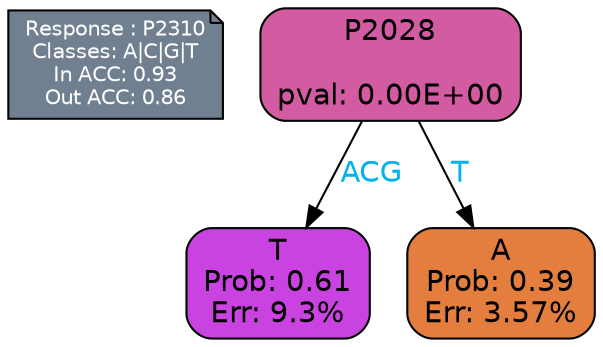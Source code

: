 digraph Tree {
node [shape=box, style="filled, rounded", color="black", fontname=helvetica] ;
graph [ranksep=equally, splines=polylines, bgcolor=transparent, dpi=600] ;
edge [fontname=helvetica] ;
LEGEND [label="Response : P2310
Classes: A|C|G|T
In ACC: 0.93
Out ACC: 0.86
",shape=note,align=left,style=filled,fillcolor="slategray",fontcolor="white",fontsize=10];1 [label="P2028

pval: 0.00E+00", fillcolor="#d35ba1"] ;
2 [label="T
Prob: 0.61
Err: 9.3%", fillcolor="#c843e0"] ;
3 [label="A
Prob: 0.39
Err: 3.57%", fillcolor="#e47e3f"] ;
1 -> 2 [label="ACG",fontcolor=deepskyblue2] ;
1 -> 3 [label="T",fontcolor=deepskyblue2] ;
{rank = same; 2;3;}{rank = same; LEGEND;1;}}